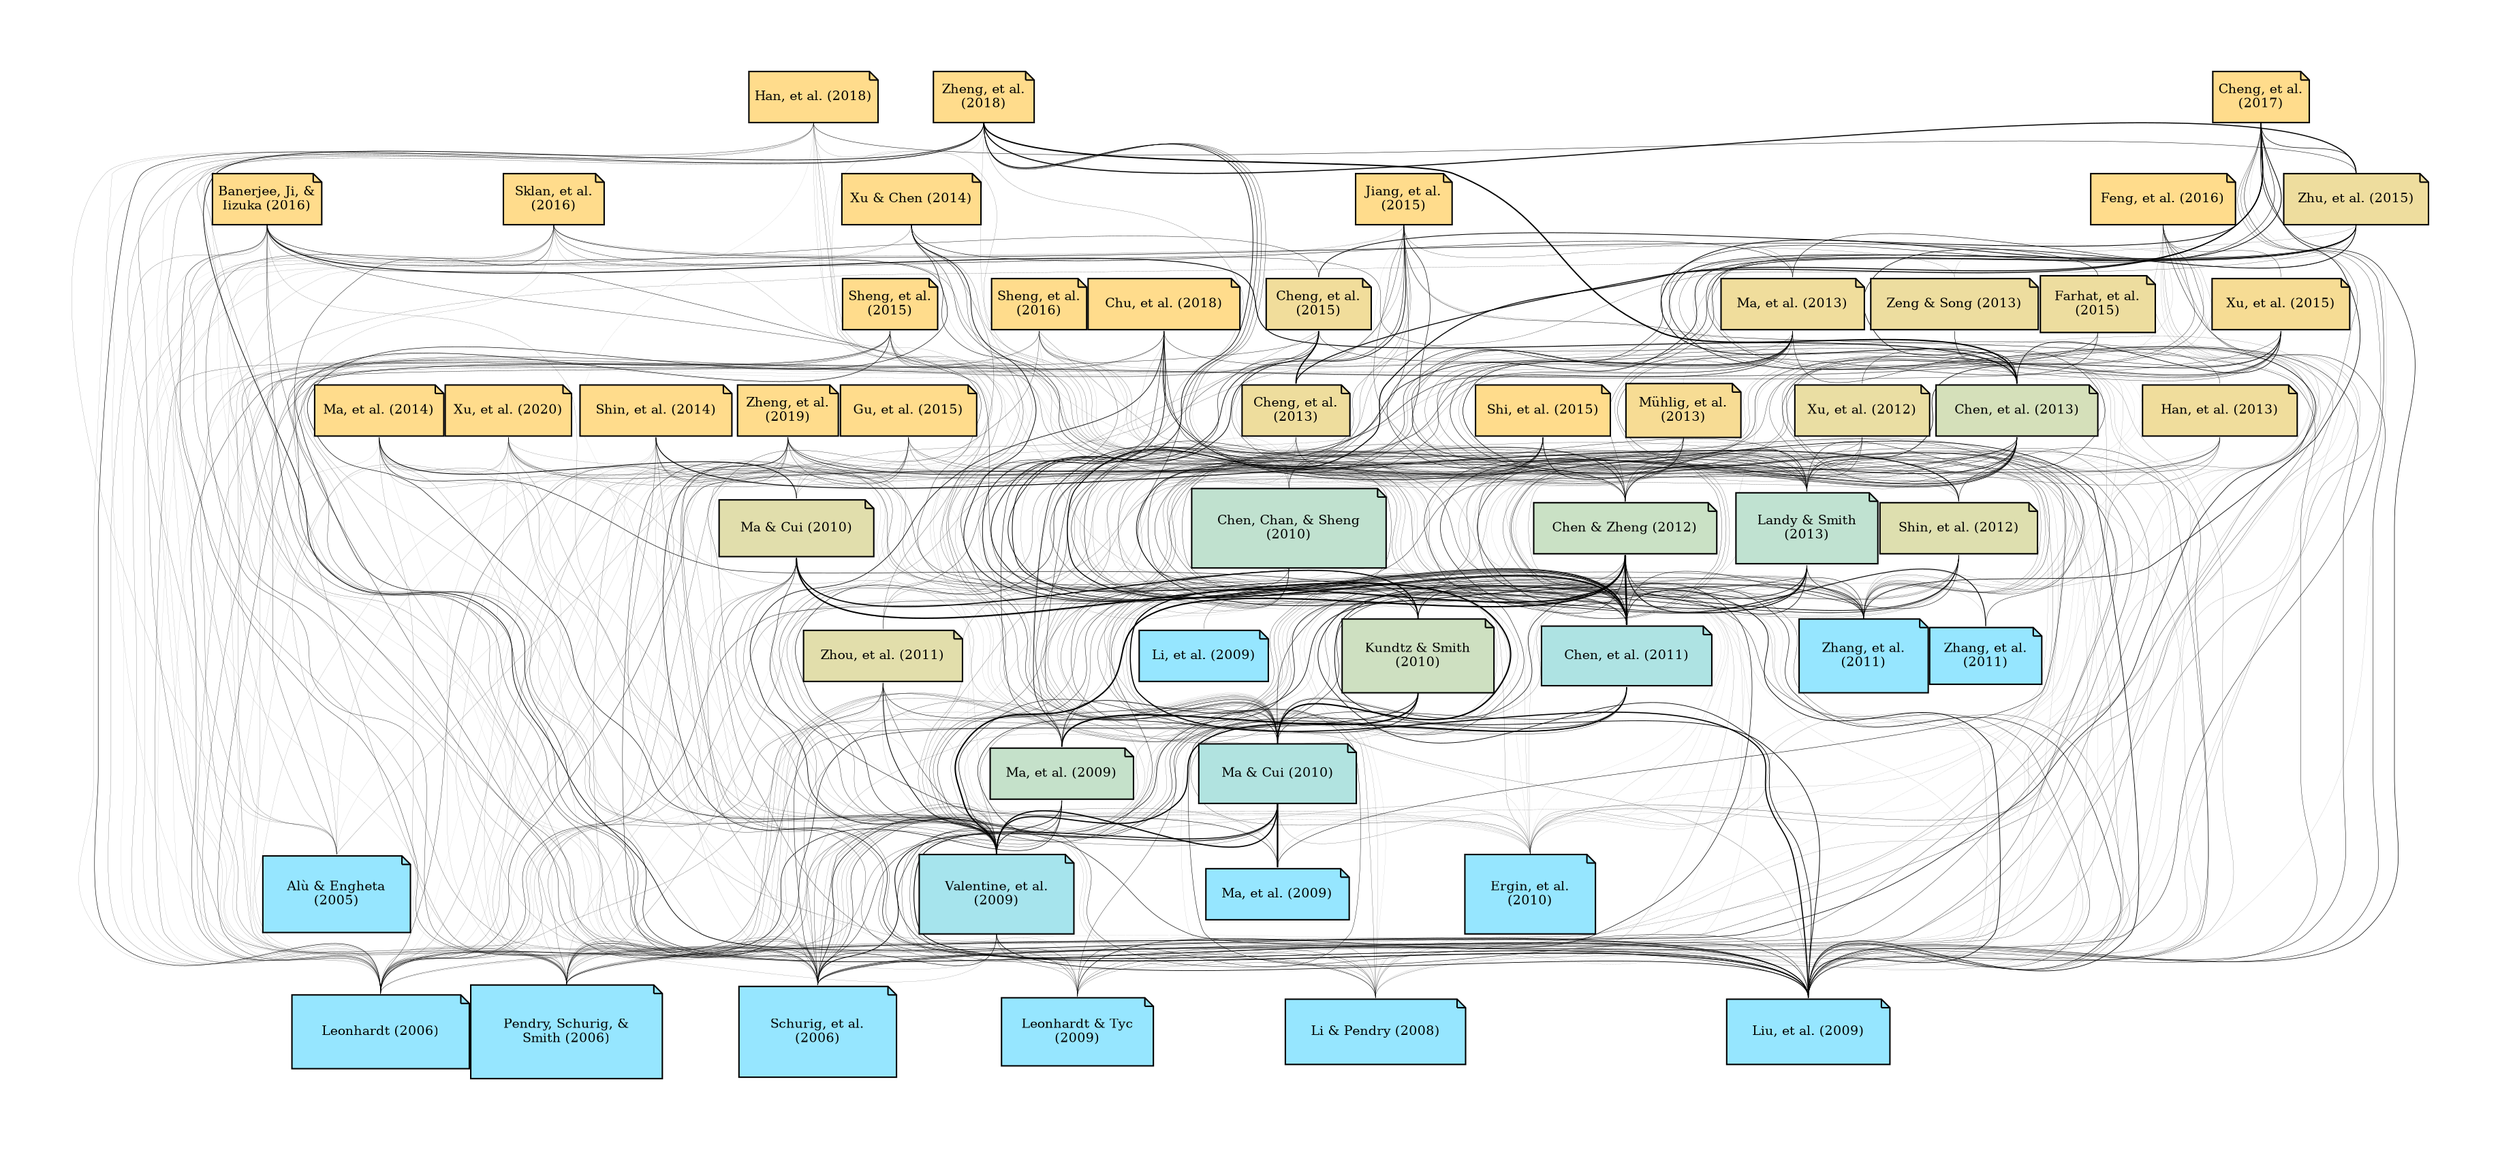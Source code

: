 digraph {

pad=0.7
layout=dot
rankdir=BT
ranksep=0.5
nodesep=0.0
splines=true
outputorder=edgesfirst

node [shape=note style=filled fontsize=9 fillcolor=none target="_blank" ordering="in"]
edge [arrowhead=none]

16090123 [label="Alù & Engheta
(2005)" href="https://pubmed.ncbi.nlm.nih.gov/16090123/" tooltip="Title: Achieving transparency with plasmonic and metamaterial coatings.
~
By: Alù, Engheta
Date: 2005 Jul
~
Abstract: The possibility of using plasmonic and metamaterial covers to drastically reduce the total scattering cross section of spherical and cylindrical objects is discussed. While it is intuitively expected that increasing the physical size of an object may lead to an increase in its overall scattering cross section, here we see how a proper design of these lossless metamaterial covers near their plasma resonance may induce a dramatic drop in the scattering cross section, making these objects nearly 'invisible' or 'transparent' to an outside observer--a phenomenon with obvious applications for low-observability and noninvasive probe design. Physical insights into this phenomenon and some numerical results are provided.
~
PMID: 16090123
Journal: Physical review. E, Statistical, nonlinear, and soft matter physics" fillcolor="#96E6FF" margin=0.23976270912904413]
    16728596 [label="Leonhardt (2006)" href="https://pubmed.ncbi.nlm.nih.gov/16728596/" tooltip="Title: Optical conformal mapping.
~
By: Leonhardt
Date: 2006 Jun 23
~
Abstract: An invisibility device should guide light around an object as if nothing were there, regardless of where the light comes from. Ideal invisibility devices are impossible, owing to the wave nature of light. This study develops a general recipe for the design of media that create perfect invisibility within the accuracy of geometrical optics. The imperfections of invisibility can be made arbitrarily small to hide objects that are much larger than the wavelength. With the use of modern metamaterials, practical demonstrations of such devices may be possible. The method developed here can also be applied to escape detection by other electromagnetic waves or sound.
~
PMID: 16728596
Journal: Science (New York, N.Y.)" fillcolor="#96E6FF" margin=0.2904833716619938]
    16728597 [label="Pendry, Schurig, &
Smith (2006)" href="https://pubmed.ncbi.nlm.nih.gov/16728597/" tooltip="Title: Controlling electromagnetic fields.
~
By: Pendry, Schurig, Smith
Date: 2006 Jun 23
~
Abstract: Using the freedom of design that metamaterials provide, we show how electromagnetic fields can be redirected at will and propose a design strategy. The conserved fields-electric displacement field D, magnetic induction field B, and Poynting vector B-are all displaced in a consistent manner. A simple illustration is given of the cloaking of a proscribed volume of space to exclude completely all electromagnetic fields. Our work has relevance to exotic lens design and to the cloaking of objects from electromagnetic fields.
~
PMID: 16728597
Journal: Science (New York, N.Y.)" fillcolor="#96E6FF" margin=0.31589648426644346]
    17053110 [label="Schurig, et al.
(2006)" href="https://pubmed.ncbi.nlm.nih.gov/17053110/" tooltip="Title: Metamaterial electromagnetic cloak at microwave frequencies.
~
By: Schurig, Mock, Justice, Cummer, Pendry, Starr, Smith
Date: 2006 Nov 10
~
Abstract: A recently published theory has suggested that a cloak of invisibility is in principle possible, at least over a narrow frequency band. We describe here the first practical realization of such a cloak; in our demonstration, a copper cylinder was 'hidden' inside a cloak constructed according to the previous theoretical prescription. The cloak was constructed with the use of artificially structured metamaterials, designed for operation over a band of microwave frequencies. The cloak decreased scattering from the hidden object while at the same time reducing its shadow, so that the cloak and object combined began to resemble empty space.
~
PMID: 17053110
Journal: Science (New York, N.Y.)" fillcolor="#96E6FF" margin=0.309659709562646]
    19023043 [label="Leonhardt & Tyc
(2009)" href="https://pubmed.ncbi.nlm.nih.gov/19023043/" tooltip="Title: Broadband invisibility by non-Euclidean cloaking.
~
By: Leonhardt, Tyc
Date: 2009 Jan 02
~
Abstract: Invisibility and negative refraction are both applications of transformation optics where the material of a device performs a coordinate transformation for electromagnetic fields. The device creates the illusion that light propagates through empty flat space, whereas in physical space, light is bent around a hidden interior or seems to run backward in space or time. All of the previous proposals for invisibility require materials with extreme properties. Here we show that transformation optics of a curved, non-Euclidean space (such as the surface of a virtual sphere) relax these requirements and can lead to invisibility in a broad band of the spectrum.
~
PMID: 19023043
Journal: Science (New York, N.Y.)" fillcolor="#96E6FF" margin=0.19623979978989559]
    19113341 [label="Li & Pendry (2008)" href="https://pubmed.ncbi.nlm.nih.gov/19113341/" tooltip="Title: Hiding under the carpet: a new strategy for cloaking.
~
By: Li, Pendry
Date: 2008 Nov 14
~
Abstract: A new type of cloak is discussed: one that gives all cloaked objects the appearance of a flat conducting sheet. It has the advantage that none of the parameters of the cloak is singular and can in fact be made isotropic. It makes broadband cloaking in the optical frequencies one step closer.
~
PMID: 19113341
Journal: Physical review letters" fillcolor="#96E6FF" margin=0.25644579892269187]
    19150842 [label="Liu, et al. (2009)" href="https://pubmed.ncbi.nlm.nih.gov/19150842/" tooltip="Title: Broadband ground-plane cloak.
~
By: Liu, Ji, Mock, Chin, Cui, Smith
Date: 2009 Jan 16
~
Abstract: The possibility of cloaking an object from detection by electromagnetic waves has recently become a topic of considerable interest. The design of a cloak uses transformation optics, in which a conformal coordinate transformation is applied to Maxwell's equations to obtain a spatially distributed set of constitutive parameters that define the cloak. Here, we present an experimental realization of a cloak design that conceals a perturbation on a flat conducting plane, under which an object can be hidden. To match the complex spatial distribution of the required constitutive parameters, we constructed a metamaterial consisting of thousands of elements, the geometry of each element determined by an automated design process. The ground-plane cloak can be realized with the use of nonresonant metamaterial elements, resulting in a structure having a broad operational bandwidth (covering the range of 13 to 16 gigahertz in our experiment) and exhibiting extremely low loss. Our experimental results indicate that this type of cloak should scale well toward optical wavelengths.
~
PMID: 19150842
Journal: Science (New York, N.Y.)" fillcolor="#96E6FF" margin=0.25644579892269187]
    19404237 [label="Valentine, et al.
(2009)" href="https://pubmed.ncbi.nlm.nih.gov/19404237/" tooltip="Title: An optical cloak made of dielectrics.
~
By: Valentine, Li, Zentgraf, Bartal, Zhang
Date: 2009 Jul
~
Abstract: Invisibility devices have captured the human imagination for many years. Recent theories have proposed schemes for cloaking devices using transformation optics and conformal mapping. Metamaterials, with spatially tailored properties, have provided the necessary medium by enabling precise control over the flow of electromagnetic waves. Using metamaterials, the first microwave cloaking has been achieved but the realization of cloaking at optical frequencies, a key step towards achieving actual invisibility, has remained elusive. Here, we report the first experimental demonstration of optical cloaking. The optical 'carpet' cloak is designed using quasi-conformal mapping to conceal an object that is placed under a curved reflecting surface by imitating the reflection of a flat surface. The cloak consists only of isotropic dielectric materials, which enables broadband and low-loss invisibility at a wavelength range of 1,400-1,800 nm.
~
PMID: 19404237
Journal: Nature materials" fillcolor="#A6E4ED" margin=0.2556904851336473]
    19561598 [label="Ma, et al. (2009)" href="https://pubmed.ncbi.nlm.nih.gov/19561598/" tooltip="Title: An omnidirectional retroreflector based on the transmutation of dielectric singularities.
~
By: Ma, Ong, Tyc, Leonhardt
Date: 2009 Aug
~
Abstract: Transformation optics is a concept used in some metamaterials to guide light on a predetermined path. In this approach, the materials implement coordinate transformations on electromagnetic waves to create the illusion that the waves are propagating through a virtual space. Transforming space by appropriately designed materials makes devices possible that have been deemed impossible. In particular, transformation optics has led to the demonstration of invisibility cloaking for microwaves, surface plasmons and infrared light. Here, on the basis of transformation optics, we implement a microwave device that would normally require a dielectric singularity, an infinity in the refractive index. To fabricate such a device, we transmute a dielectric singularity in virtual space into a mere topological defect in a real metamaterial. In particular, we demonstrate an omnidirectional retroreflector, a device for faithfully reflecting images and for creating high visibility from all directions. Our method is robust, potentially broadband and could also be applied to visible light using similar techniques.
~
PMID: 19561598
Journal: Nature materials" fillcolor="#C5E1CA" margin=0.1579181246047625]
    19997219 [label="Ma, et al. (2009)" href="https://pubmed.ncbi.nlm.nih.gov/19997219/" tooltip="Title: Compact-sized and broadband carpet cloak and free-space cloak.
~
By: Ma, Jiang, Yang, Zhou, Cui
Date: 2009 Oct 26
~
Abstract: Recently, invisible cloaks have attracted much attention due to their exciting property of invisibility, which are based on a solid theory of transformation optics and quasi-conformal mapping. Two kinds of cloaks have been proposed: free-space cloaks, which can render objects in free space invisible to incident radiation, and carpet cloaks (or ground-plane cloaks), which can hide objects under the conducting ground. The first free-space and carpet cloaks were realized in the microwave frequencies using metamaterials. The free-space cloak was composed of resonant metamaterials, and hence had restriction of narrow bandwidth and high loss; the carpet cloak was made of non-resonant metamaterials, which have broad bandwidth and low loss. However, the carpet cloak has a severe restriction of large size compared to the cloaked object. The above restrictions become the bottlenecks to the real applications of free-space and carpet cloaks. Here we report the first experimental demonstration of broadband and low-loss directive free-space cloak and compact-sized carpet cloak based on a recent theoretical study. Both cloaks are realized using non-resonant metamaterials in the microwave frequency, and good invisibility properties have been observed in experiments. This approach represents a major step towards the real applications of invisibility cloaks.
~
PMID: 19997219
Journal: Optics express" fillcolor="#96E6FF" margin=0.15000000000000002]
    20023631 [label="Kundtz & Smith
(2010)" href="https://pubmed.ncbi.nlm.nih.gov/20023631/" tooltip="Title: Extreme-angle broadband metamaterial lens.
~
By: Kundtz, Smith
Date: 2010 Feb
~
Abstract: For centuries, the conventional approach to lens design has been to grind the surfaces of a uniform material in such a manner as to sculpt the paths that rays of light follow as they transit through the interfaces. Refractive lenses formed by this procedure of bending the surfaces can be of extremely high quality, but are nevertheless limited by geometrical and wave aberrations that are inherent to the manner in which light refracts at the interface between two materials. Conceptually, a more natural--but usually less convenient--approach to lens design would be to vary the refractive index throughout an entire volume of space. In this manner, far greater control can be achieved over the ray trajectories. Here, we demonstrate how powerful emerging techniques in the field of transformation optics can be used to harness the flexibility of gradient index materials for imaging applications. In particular we design and experimentally demonstrate a lens that is broadband (more than a full decade bandwidth), has a field-of-view approaching 180 degrees and zero f-number. Measurements on a metamaterial implementation of the lens illustrate the practicality of transformation optics to achieve a new class of optical devices.
~
PMID: 20023631
Journal: Nature materials" fillcolor="#CEE0C1" margin=0.22160033436347992]
    20052048 [label="Li, et al. (2009)" href="https://pubmed.ncbi.nlm.nih.gov/20052048/" tooltip="Title: A near-perfect invisibility cloak constructed with homogeneous materials.
~
By: Li, Guan, Sun, Wang, Zhang
Date: 2009 Dec 21
~
Abstract: A near-perfect, non-singular cylindrical invisibility cloak with diamond cross section is achieved by a two-step coordinate transformation. A small line segment is stretched and then blown up into a diamond space, and finally the cloak consisting of four kinds and eight blocks of homogeneous transformation media is obtained. Numerical simulations confirm the well performance of the cloak. The operation bandwidth of the cloak is also investigated. Our scheme is promising to create a simple and well-performed cloak in practice.
~
PMID: 20052048
Journal: Optics express" fillcolor="#96E6FF" margin=0.12781512503836437]
    20299551 [label="Ergin, et al.
(2010)" href="https://pubmed.ncbi.nlm.nih.gov/20299551/" tooltip="Title: Three-dimensional invisibility cloak at optical wavelengths.
~
By: Ergin, Stenger, Brenner, Pendry, Wegener
Date: 2010 Apr 16
~
Abstract: We have designed and realized a three-dimensional invisibility-cloaking structure operating at optical wavelengths based on transformation optics. Our blueprint uses a woodpile photonic crystal with a tailored polymer filling fraction to hide a bump in a gold reflector. We fabricated structures and controls by direct laser writing and characterized them by simultaneous high-numerical-aperture, far-field optical microscopy and spectroscopy. A cloaking operation with a large bandwidth of unpolarized light from 1.4 to 2.7 micrometers in wavelength is demonstrated for viewing angles up to 60 degrees.
~
PMID: 20299551
Journal: Science (New York, N.Y.)" fillcolor="#96E6FF" margin=0.2560697840353612]
    20414221 [label="Chen, Chan, & Sheng
(2010)" href="https://pubmed.ncbi.nlm.nih.gov/20414221/" tooltip="Title: Transformation optics and metamaterials.
~
By: Chen, Chan, Sheng
Date: 2010 May
~
Abstract: Underpinned by the advent of metamaterials, transformation optics offers great versatility for controlling electromagnetic waves to create materials with specially designed properties. Here we review the potential of transformation optics to create functionalities in which the optical properties can be designed almost at will. This approach can be used to engineer various optical illusion effects, such as the invisibility cloak.
~
PMID: 20414221
Journal: Nature materials" fillcolor="#C0E1CF" margin=0.25043213737826425]
    20975696 [label="Ma & Cui (2010)" href="https://pubmed.ncbi.nlm.nih.gov/20975696/" tooltip="Title: Three-dimensional broadband ground-plane cloak made of metamaterials.
~
By: Ma, Cui
Date: 2010 Jun 01
~
Abstract: Since invisibility cloaks were first suggested by transformation optics theory, there has been much work on the theoretical analysis and design of various types and a few experimental verifications at microwave and optical frequencies within two-dimensional limits. Here, we realize the first practical implementation of a fully 3D broadband and low-loss ground-plane cloak at microwave frequencies. The cloak, realized by drilling inhomogeneous holes in multi-layered dielectric plates, can conceal a 3D object located under a curved conducting plane from all viewing angles by imitating the reflection of a flat conducting plane. We also designed and realized, using non-resonant metamaterials, a high-gain lens antenna that can produce narrow-beam plane waves in the near-field region in a broad frequency band. The antenna constitutes the transmitter of the measurement system and is essential for the measurement of cloaking behaviour.
~
PMID: 20975696
Journal: Nature communications" fillcolor="#B1E3E0" margin=0.22781512503836437]
    21119637 [label="Ma & Cui (2010)" href="https://pubmed.ncbi.nlm.nih.gov/21119637/" tooltip="Title: Three-dimensional broadband and broad-angle transformation-optics lens.
~
By: Ma, Cui
Date: 2010 Nov 23
~
Abstract: Luneburg lenses have superior performance compared with conventional lenses made of uniform materials with specially designed surfaces, but they are restricted by the difficulty of manufacturing the required gradient-index materials and their spherical focal surfaces. Recently, a new two-dimensional (2D) imaging lens was proposed and realized using transformation optics. Such a 2D lens overcomes the aberration problem, has a flattened focal surface and is valid for extremely large viewing angles. Here, we show the design, realization and measurement of a three-dimensional (3D) approximate transformation-optics lens in the microwave frequency band. The 3D lens is made of non-resonant metamaterials, which are fabricated with multilayered dielectric plates by drilling inhomogeneous holes. Simulation and experimental results demonstrate excellent performance of the 3D lens for different polarizations over a broad frequency band from 12.4 to 18 GHz. It can also be used as a high-gain antenna to radiate or receive narrow beams in large scanning angles.
~
PMID: 21119637
Journal: Nature communications" fillcolor="#E1DEAC" margin=0.20440680443502757]
    21285954 [label="Chen, et al. (2011)" href="https://pubmed.ncbi.nlm.nih.gov/21285954/" tooltip="Title: Macroscopic invisibility cloaking of visible light.
~
By: Chen, Luo, Zhang, Jiang, Pendry, Zhang
Date: 2011 Feb 01
~
Abstract: Invisibility cloaks, which used to be confined to the realm of fiction, have now been turned into a scientific reality thanks to the enabling theoretical tools of transformation optics and conformal mapping. Inspired by those theoretical works, the experimental realization of electromagnetic invisibility cloaks has been reported at various electromagnetic frequencies. All the invisibility cloaks demonstrated thus far, however, have relied on nano- or micro-fabricated artificial composite materials with spatially varying electromagnetic properties, which limit the size of the cloaked region to a few wavelengths. Here, we report the first realization of a macroscopic volumetric invisibility cloak constructed from natural birefringent crystals. The cloak operates at visible frequencies and is capable of hiding, for a specific light polarization, three-dimensional objects of the scale of centimetres and millimetres. Our work opens avenues for future applications with macroscopic cloaking devices.
~
PMID: 21285954
Journal: Nature communications" fillcolor="#AEE3E3" margin=0.2207570176097936]
    21405275 [label="Zhang, et al.
(2011)" href="https://pubmed.ncbi.nlm.nih.gov/21405275/" tooltip="Title: Macroscopic invisibility cloak for visible light.
~
By: Zhang, Luo, Liu, Barbastathis
Date: 2011 Jan 21
~
Abstract: Invisibility cloaks, a subject that usually occurs in science fiction and myths, have attracted wide interest recently because of their possible realization. The biggest challenge to true invisibility is known to be the cloaking of a macroscopic object in the broad range of wavelengths visible to the human eye. Here we experimentally solve this problem by incorporating the principle of transformation optics into a conventional optical lens fabrication with low-cost materials and simple manufacturing techniques. A transparent cloak made of two pieces of calcite is created. This cloak is able to conceal a macroscopic object with a maximum height of 2 mm, larger than 3500 free-space-wavelength, inside a transparent liquid environment. Its working bandwidth encompassing red, green, and blue light is also demonstrated.
~
PMID: 21405275
Journal: Physical review letters" fillcolor="#96E6FF" margin=0.21812412373755874]
    21643114 [label="Zhang, et al.
(2011)" href="https://pubmed.ncbi.nlm.nih.gov/21643114/" tooltip="Title: Homogeneous optical cloak constructed with uniform layered structures.
~
By: Zhang, Liu, Luo, Zhang, Mortensen
Date: 2011 Apr 25
~
Abstract: The prospect of rendering objects invisible has intrigued researchers for centuries. Transformation optics based invisibility cloak design is now bringing this goal from science fictions to reality and has already been demonstrated experimentally in microwave and optical frequencies. However, the majority of the invisibility cloaks reported so far have a spatially varying refractive index which requires complicated design processes. Besides, the size of the hidden object is usually small relative to that of the cloak device. Here we report the experimental realization of a homogenous invisibility cloak with a uniform silicon grating structure. The design strategy eliminates the need for spatial variation of the material index, and in terms of size it allows for a very large obstacle/cloak ratio. A broadband invisibility behavior has been verified at near-infrared frequencies, opening up new opportunities for using uniform layered medium to realize invisibility at any frequency ranges, where high-quality dielectrics are available.
~
PMID: 21643114
Journal: Optics express" fillcolor="#96E6FF" margin=0.1345098040014257]
    22355597 [label="Zhou, et al. (2011)" href="https://pubmed.ncbi.nlm.nih.gov/22355597/" tooltip="Title: Hiding a realistic object using a broadband terahertz invisibility cloak.
~
By: Zhou, Bao, Cao, Stuart, Gu, Zhang, Sun
Date: 2011
~
Abstract: The invisibility cloak has been a long-standing dream for many researchers over the decades. Using transformation optics, a three-dimensional (3D) object is perceived as having a reduced number of dimensions, making it 'undetectable' judging from the scattered field12345. Despite successful experimental demonstration at microwave and optical frequencies6789101112, the spectroscopically important Terahertz (THz) domain13141516 remains unexplored due to difficulties in fabricating cloaking devices that are optically large in all three dimensions. Here, we report the first experimental demonstration of a 3D THz cloaking device fabricated using a scalable Projection Microstereolithography process. The cloak operates at a broad frequency range between 0.3 and 0.6 THz, and is placed over an α-lactose monohydrate absorber with rectangular shape. Characterized using angular-resolved reflection THz time-domain spectroscopy (THz-TDS), the results indicate that the THz invisibility cloak has successfully concealed both the geometrical and spectroscopic signatures of the absorber, making it undetectable to the observer.
~
PMID: 22355597
Journal: Scientific reports" fillcolor="#E2DEAB" margin=0.16760912590556815]
    22355767 [label="Chen & Zheng (2012)" href="https://pubmed.ncbi.nlm.nih.gov/22355767/" tooltip="Title: Broadband polygonal invisibility cloak for visible light.
~
By: Chen, Zheng
Date: 2012
~
Abstract: Invisibility cloaks have recently become a topic of considerable interest thanks to the theoretical works of transformation optics and conformal mapping. The design of the cloak involves extreme values of material properties and spatially dependent parameter tensors, which are very difficult to implement. The realization of an isolated invisibility cloak in the visible light, which is an important step towards achieving a fully movable invisibility cloak, has remained elusive. Here, we report the design and experimental demonstration of an isolated polygonal cloak for visible light. The cloak is made of several elements, whose electromagnetic parameters are designed by a linear homogeneous transformation method. Theoretical analysis shows the proposed cloak can be rendered invisible to the rays incident from all the directions. Using natural anisotropic materials, a simplified hexagonal cloak which works for six incident directions is fabricated for experimental demonstration. The performance is validated in a broadband visible spectrum.
~
PMID: 22355767
Journal: Scientific reports" fillcolor="#CAE1C5" margin=0.18010299956639814]
    23136641 [label="Xu, et al. (2012)" href="https://pubmed.ncbi.nlm.nih.gov/23136641/" tooltip="Title: Radiation-suppressed plasmonic open resonators designed by nonmagnetic transformation optics.
~
By: Xu, Wang, Yu, Sun, Zhang
Date: 2012
~
Abstract: How to confine light energy associated with surface plasmon polaritons (SPPs) in a physical space with minimal radiation loss whereas creating maximum interacting section with surrounding environment is of particular interest in plasmonic optics. By virtue of transformation optics, we propose a design method of forming a polygonal surface-plasmonic resonator in fully open structures by applying the nonmagnetic affine transformation optics strategy. The radiation loss can be suppressed because SPPs that propagate in the designed open structures will be deceived as if they were propagating on a flat metal/dielectric interface without radiation. Because of the nonmagnetic nature of the transformation strategy, this design can be implemented with dielectric materials available in nature. An experimentally verifiable model is subsequently proposed for future experimental demonstration. Our design may find potential applications in omnidirectional sensing, light harvesting, energy storage and plasmonic lasing.
~
PMID: 23136641
Journal: Scientific reports" fillcolor="#EADEA3" margin=0.1198970004336019]
    23142840 [label="Landy & Smith
(2013)" href="https://pubmed.ncbi.nlm.nih.gov/23142840/" tooltip="Title: A full-parameter unidirectional metamaterial cloak for microwaves.
~
By: Landy, Smith
Date: 2013 Jan
~
Abstract: Invisibility is a notion that has long captivated the popular imagination. However, in 2006, invisibility became a practical matter for the scientific community as well, with the suggestion that artificially structured metamaterials could enable a new electromagnetic design paradigm, now termed transformation optics. Since the advent of transformation optics and subsequent initial demonstration of the microwave cloak, the field has grown rapidly. However, the complexity of the transformation optics material prescription has continually forced researchers to make simplifying approximations to achieve even a subset of the desired functionality. These approximations place profound limitations on the performance of transformation optics devices in general, and cloaks especially. Here, we design and experimentally characterize a two-dimensional, unidirectional cloak that makes no approximations to the underlying transformation optics formulation, yet is capable of reducing the scattering of an object ten wavelengths in size. We demonstrate that this approximation-free design regains the performance characteristics promised by transformation optics.
~
PMID: 23142840
Journal: Nature materials" fillcolor="#C0E2D1" margin=0.21334684555795863]
    23169054 [label="Shin, et al. (2012)" href="https://pubmed.ncbi.nlm.nih.gov/23169054/" tooltip="Title: Broadband electromagnetic cloaking with smart metamaterials.
~
By: Shin, Urzhumov, Jung, Kang, Baek, Choi, Park, Kim, Smith
Date: 2012
~
Abstract: The ability to render objects invisible with a cloak that fits all objects and sizes is a long-standing goal for optical devices. Invisibility devices demonstrated so far typically comprise a rigid structure wrapped around an object to which it is fitted. Here we demonstrate smart metamaterial cloaking, wherein the metamaterial device not only transforms electromagnetic fields to make an object invisible, but also acquires its properties automatically from its own elastic deformation. The demonstrated device is a ground-plane microwave cloak composed of an elastic metamaterial with a broad operational band (10-12 GHz) and nearly lossless electromagnetic properties. The metamaterial is uniform, or perfectly periodic, in its undeformed state and acquires the necessary gradient-index profile, mimicking a quasi-conformal transformation, naturally from a boundary load. This easy-to-fabricate hybrid elasto-electromagnetic metamaterial opens the door to implementations of a variety of transformation optics devices based on quasi-conformal maps.
~
PMID: 23169054
Journal: Nature communications" fillcolor="#DEDFAF" margin=0.17787536009528288]
    23549139 [label="Han, et al. (2013)" href="https://pubmed.ncbi.nlm.nih.gov/23549139/" tooltip="Title: Homogeneous thermal cloak with constant conductivity and tunable heat localization.
~
By: Han, Yuan, Li, Qiu
Date: 2013
~
Abstract: Invisible cloak has long captivated the popular conjecture and attracted intensive research in various communities of wave dynamics, e.g., optics, electromagnetics, acoustics, etc. However, their inhomogeneous and extreme parameters imposed by transformation-optic method will usually require challenging realization with metamaterials, resulting in narrow bandwidth, loss, polarization-dependence, etc. In this paper, we demonstrate that thermodynamic cloak can be achieved with homogeneous and finite conductivity only employing naturally available materials. It is demonstrated that the thermal localization inside the coating layer can be tuned and controlled robustly by anisotropy, which enables an incomplete cloak to function perfectly. Practical realization of such homogeneous thermal cloak has been suggested by using two naturally occurring conductive materials, which provides an unprecedentedly plausible way to flexibly realize thermal cloak and manipulate heat flow with phonons.
~
PMID: 23549139
Journal: Scientific reports" fillcolor="#F0DD9C" margin=0.1842422680822206]
    23756877 [label="Cheng, et al.
(2013)" href="https://pubmed.ncbi.nlm.nih.gov/23756877/" tooltip="Title: Directionally hiding objects and creating illusions at visible wavelengths by holography.
~
By: Cheng, Wu, Shi, Wang, Wang
Date: 2013
~
Abstract: Invisibility devices have attracted considerable attentions in the last decade. In addition to invisibility cloaks, unidirectional invisibility systems such as carpet-like cloaks and parity-time symmetric structures are also inspiring some specific researching interests due to their relatively simplifying design. However, unidirectional invisibility systems worked generally in just one certain illumination direction. Here, based on time-reversal principle, we present the design and fabrication of a kind of all-dielectric device that could directionally cancel objects and create illusions as the illuminating light was from different directions. Our devices were experimentally realized through holographic technology and could work for macroscopic objects with any reasonable size at visible wavelengths, and hence may take directional invisibility technology a big step towards interesting applications ranging from magic camouflaging, directional detection to super-resolution biomedical imaging.
~
PMID: 23756877
Journal: Scientific reports" fillcolor="#EEDD9D" margin=0.11020599913279625]
    23851589 [label="Ma, et al. (2013)" href="https://pubmed.ncbi.nlm.nih.gov/23851589/" tooltip="Title: First experimental demonstration of an isotropic electromagnetic cloak with strict conformal mapping.
~
By: Ma, Liu, Lan, Wu, Jiang, Ong, He
Date: 2013
~
Abstract: In the past years quasi-conformal mapping has been generally used to design broadband electromagnetic cloaks. However, this technique has some inherit practical limitations such as the lateral beam shift, rendering the device visible or difficult to hide a large object. In this work we circumvent these issues by using strict conformal mapping to build the first isotropic cloak. Microwave near-field measurement shows that our device (with dielectric constant larger than unity everywhere) has a very good cloaking performance and a broad frequency response. The present dielectric approach could be technically extended to the fabrication of other conformal devices at higher frequencies.
~
PMID: 23851589
Journal: Scientific reports" fillcolor="#F0DD9C" margin=0.15000000000000002]
    23921452 [label="Mühlig, et al.
(2013)" href="https://pubmed.ncbi.nlm.nih.gov/23921452/" tooltip="Title: A self-assembled three-dimensional cloak in the visible.
~
By: Mühlig, Cunningham, Dintinger, Farhat, Hasan, Scharf, Bürgi, Lederer, Rockstuhl
Date: 2013
~
Abstract: An invisibility cloak has been designed, realized and characterized. The cloak hides free-standing sub-wavelength three-dimensional objects at the short wavelength edge of the visible spectrum. By a bottom-up approach the cloak was self-assembled around the object. Such fabrication approach constitutes a further important step towards real world applications of cloaking; leaving the realm of curiosity. The cloak and the way it was fabricated opens an avenue for many spectacular nanooptical applications such as non-disturbing sensors and photo-detectors, highly efficient solar cells, or optical nanoantenna arrays with strongly suppressed cross-talk to mention only a few. Our results rely on the successful combination of concepts from various disciplines, i.e. chemistry, material science, and plasmonics. Consequently, this work will stimulate these fields by unraveling new paths for future research.
~
PMID: 23921452
Journal: Scientific reports" fillcolor="#F7DC94" margin=0.12781512503836437]
    24153410 [label="Chen, et al. (2013)" href="https://pubmed.ncbi.nlm.nih.gov/24153410/" tooltip="Title: Ray-optics cloaking devices for large objects in incoherent natural light.
~
By: Chen, Zheng, Shen, Wang, Zhang, Zheludev, Zhang
Date: 2013
~
Abstract: A cloak that can hide living creatures from sight is a common feature of mythology but still remains unrealized as a practical device. To preserve the wave phase, the previous cloaking solution proposed by Pendry and colleagues required transformation of the electromagnetic space around the hidden object in such a way that the rays bending around the object inside the cloak region have to travel faster than those passing it by. This difficult phase preservation requirement is the main obstacle for building a broadband polarization-insensitive cloak for large objects. Here we propose a simplified version of Pendry's cloak by abolishing the requirement for phase preservation, as it is irrelevant for observation using incoherent natural light with human eyes, which are phase and polarization insensitive. This allows for a cloak design on large scales using commonly available materials. We successfully demonstrate the cloaking of living creatures, a cat and a fish, from the eye.
~
PMID: 24153410
Journal: Nature communications" fillcolor="#D5E0BA" margin=0.18617278360175926]
    24285220 [label="Zeng & Song (2013)" href="https://pubmed.ncbi.nlm.nih.gov/24285220/" tooltip="Title: Controlling chloride ions diffusion in concrete.
~
By: Zeng, Song
Date: 2013 Nov 28
~
Abstract: The corrosion of steel in concrete is mainly due to the chemical reaction between the chloride ions and iron ions. Indeed, this is a serious threaten for reinforced concrete structure, especially for the reinforced concrete structure in the sea. So it is urgent and important to protect concrete against chloride ions corrosion. In this work, we report multilayer concrete can cloak chloride ions. We formulated five kinds of concrete A, B, C, D and E, which are made of different proportion of cement, sand and glue, and fabricated six-layer (ABACAD) cylinder diffusion cloak and background media E. The simulation results show that the six-layer mass diffusion cloak can protect concrete against chloride ions penetration, while the experiment results show that the concentration gradients are parallel and equal outside the outer circle in the diffusion flux lines, the iso-concentration lines are parallel outside the outer circle, and the concentration gradients in the inner circle are smaller than those outside the outer circle.
~
PMID: 24285220
Journal: Scientific reports" fillcolor="#EDDD9F" margin=0.15413926851582252]
    24522287 [label="Shin, et al. (2014)" href="https://pubmed.ncbi.nlm.nih.gov/24522287/" tooltip="Title: A versatile smart transformation optics device with auxetic elasto-electromagnetic metamaterials.
~
By: Shin, Urzhumov, Lim, Kim, Smith
Date: 2014 Feb 13
~
Abstract: Synergistic integration of electromagnetic (EM) and mechanical properties of metamaterials, a concept known as smart metamaterials, promises new applications across the spectrum, from flexible waveguides to shape-conforming cloaks. These applications became possible thanks to smart transformation optics (STO), a design methodology that utilizes coordinate transformations to control both EM wave propagation and mechanical deformation of the device. Here, we demonstrate several STO devices based on extremely auxetic (Poisson ratio -1) elasto-electromagnetic metamaterials, both of which exhibit enormous flexibility and sustain efficient operation upon a wide range of deformations. Spatial maps of microwave electric fields across these devices confirm our ability to deform carpet cloaks, bent waveguides, and potentially other quasi-conformal TO-based devices operating at 7 ~ 8 GHz. These devices are each fabricated from a single sheet of initially uniform (double-periodic) square-lattice metamaterial, which acquires the necessary distribution of effective permittivity entirely from the mechanical deformation of its boundary. By integrating transformation optics and continuum mechanics theory, we provide analytical derivations for the design of STO devices. Additionally, we clarify an important point relating to two-dimensional STO devices: the difference between plane stress and plane strain assumptions, which lead to elastic metamaterials with Poisson ratio -1 and -∞, respectively.
~
PMID: 24522287
Journal: Scientific reports" fillcolor="#FFDC8C" margin=0.15000000000000002]
    25231412 [label="Ma, et al. (2014)" href="https://pubmed.ncbi.nlm.nih.gov/25231412/" tooltip="Title: Independent control of differently-polarized waves using anisotropic gradient-index metamaterials.
~
By: Ma, Wang, Jiang, Cui
Date: 2014 Sep 18
~
Abstract: We propose a kind of anisotropic gradient-index (GRIN) metamaterials, which can be used to control differently-polarized waves independently. We show that two three- dimensional (3D) planar lenses made of such anisotropic GRIN metamaterials are able to make arbitrary beam deflections for the vertical (or horizontal) polarization but have no response to the horizontal (or vertical) polarization. Then the vertically- and horizontally-polarized waves are separated and controlled independently to deflect to arbitrarily different directions by designing the anisotropic GRIN planar lenses. We make experimental verifications of the lenses using such a special metamaterial, which has both electric and magnetic responses simultaneously to reach approximately equal permittivity and permeability. Hence excellent impedance matching is obtained between the GRIN planar lenses and the air. The measurement results demonstrate good performance on the independent controls of differently-polarized waves, as observed in the numerical simulations.
~
PMID: 25231412
Journal: Scientific reports" fillcolor="#FFDC8C" margin=0.08010299956639813]
    25359138 [label="Xu & Chen (2014)" href="https://pubmed.ncbi.nlm.nih.gov/25359138/" tooltip="Title: Logarithm conformal mapping brings the cloaking effect.
~
By: Xu, Chen
Date: 2014 Oct 31
~
Abstract: Over the past years, invisibility cloaks have been extensively discussed since transformation optics emerges. Generally, the electromagnetic parameters of invisibility cloaks are complicated tensors, yet difficult to realize. As a special method of transformation optics, conformal mapping helps us design invisibility cloak with isotropic materials of a refractive index distribution. However, for all proposed isotropic cloaks, the refractive index range is at such a breadth that challenges current experimental fabrication. In this work, we propose two new kinds of logarithm conformal mappings for invisible device designs. For one of the mappings, the refractive index distribution of conformal cloak varies from 0 to 9.839, which is more feasible for future implementation. Numerical simulations by using finite element method are performed to confirm the theoretical analysis.
~
PMID: 25359138
Journal: Scientific reports" fillcolor="#FFDC8C" margin=0.08010299956639813]
    25716451 [label="Cheng, et al.
(2015)" href="https://pubmed.ncbi.nlm.nih.gov/25716451/" tooltip="Title: Directionally hiding objects and creating illusions above a carpet-like device by reflection holography.
~
By: Cheng, Wu, Shi, Wang, Wang
Date: 2015 Feb 26
~
Abstract: Realization of a perfect invisibility cloak still challenges the current fabricating technologies. Most experiments, if not all, are hence focused on carpet cloaks because of their relatively low requirements to material properties. Nevertheless, present invisibility carpets are used to hide beneath objects. Here, we report a carpet-like device to directionally conceal objects and further to create illusions above it. The device is fabricated through recording a reflection hologram of objects and is used to produce a time-reversed signal to compensate for the information of the objects and further to create light field of another object so as to realize both functions of hiding the objects and creating illusions, respectively. The carpet-like device can work for macroscopic objects at visible wavelength as the distance between objects and device is at decimeter scale. Our carpet-like device to realizing invisibility and creating illusions may provide a robust way for crucial applications of magic camouflaging and anti-detection etc.
~
PMID: 25716451
Journal: Scientific reports" fillcolor="#F1DD9B" margin=0.09771212547196625]
    25746689 [label="Sheng, et al.
(2015)" href="https://pubmed.ncbi.nlm.nih.gov/25746689/" tooltip="Title: Active control of electromagnetic radiation through an enhanced thermo-optic effect.
~
By: Sheng, Liu, Zhu, Genov
Date: 2015 Mar 09
~
Abstract: The control of electromagnetic radiation in transformation optical metamaterials brings the development of vast variety of optical devices. Of a particular importance is the possibility to control the propagation of light with light. In this work, we use a structured planar cavity to enhance the thermo-optic effect in a transformation optical waveguide. In the process, a control laser produces apparent inhomogeneous refractive index change inside the waveguides. The trajectory of a second probe laser beam is then continuously tuned in the experiment. The experimental results agree well with the developed theory. The reported method can provide a new approach toward development of transformation optical devices where active all-optical control of the impinging light can be achieved.
~
PMID: 25746689
Journal: Scientific reports" fillcolor="#FFDC8C" margin=0.05]
    25928664 [label="Farhat, et al.
(2015)" href="https://pubmed.ncbi.nlm.nih.gov/25928664/" tooltip="Title: Thermal invisibility based on scattering cancellation and mantle cloaking.
~
By: Farhat, Chen, Bagci, Amra, Guenneau, Alù
Date: 2015 Apr 30
~
Abstract: We theoretically and numerically analyze thermal invisibility based on the concept of scattering cancellation and mantle cloaking. We show that a small object can be made completely invisible to heat diffusion waves, by tailoring the heat conductivity of the spherical shell enclosing the object. This means that the thermal scattering from the object is suppressed, and the heat flow outside the object and the cloak made of these spherical shells behaves as if the object is not present. Thermal invisibility may open new vistas in hiding hot spots in infrared thermography, military furtivity, and electronics heating reduction.
~
PMID: 25928664
Journal: Scientific reports" fillcolor="#EDDD9F" margin=0.14030899869919436]
    25997798 [label="Shi, et al. (2015)" href="https://pubmed.ncbi.nlm.nih.gov/25997798/" tooltip="Title: Electromagnetic detection of a perfect carpet cloak.
~
By: Shi, Gao, Lin, Zhang
Date: 2015 May 22
~
Abstract: It has been shown that a spherical invisibility cloak originally proposed by Pendry et al. can be electromagnetically detected by shooting a charged particle through it, whose underlying mechanism stems from the asymmetry of transformation optics applied to motions of photons and charges [PRL 103, 243901 (2009)]. However, the conceptual three-dimensional invisibility cloak that exactly follows specifications of transformation optics is formidably difficult to implement, while the simplified cylindrical cloak that has been experimentally realized is inherently visible. On the other hand, the recent carpet cloak model has acquired remarkable experimental development, including a recently demonstrated full-parameter carpet cloak without any approximation in the required constitutive parameters. In this paper, we numerically investigate the electromagnetic radiation from a charged particle passing through a perfect carpet cloak and propose an experimentally verifiable model to demonstrate symmetry breaking of transformation optics.
~
PMID: 25997798
Journal: Scientific reports" fillcolor="#FFDC8C" margin=0.11020599913279625]
    26056299 [label="Xu, et al. (2015)" href="https://pubmed.ncbi.nlm.nih.gov/26056299/" tooltip="Title: Broadband surface-wave transformation cloak.
~
By: Xu, Xu, Gao, Jiang, Yu, Joannopoulos, Soljačić, Chen, Sun, Zhang
Date: 2015 Jun 23
~
Abstract: Guiding surface electromagnetic waves around disorder without disturbing the wave amplitude or phase is in great demand for modern photonic and plasmonic devices, but is fundamentally difficult to realize because light momentum must be conserved in a scattering event. A partial realization has been achieved by exploiting topological electromagnetic surface states, but this approach is limited to narrow-band light transmission and subject to phase disturbances in the presence of disorder. Recent advances in transformation optics apply principles of general relativity to curve the space for light, allowing one to match the momentum and phase of light around any disorder as if that disorder were not there. This feature has been exploited in the development of invisibility cloaks. An ideal invisibility cloak, however, would require the phase velocity of light being guided around the cloaked object to exceed the vacuum speed of light--a feat potentially achievable only over an extremely narrow band. In this work, we theoretically and experimentally show that the bottlenecks encountered in previous studies can be overcome. We introduce a class of cloaks capable of remarkable broadband surface electromagnetic waves guidance around ultrasharp corners and bumps with no perceptible changes in amplitude and phase. These cloaks consist of specifically designed nonmagnetic metamaterials and achieve nearly ideal transmission efficiency over a broadband frequency range from 0(+) to 6 GHz. This work provides strong support for the application of transformation optics to plasmonic circuits and could pave the way toward high-performance, large-scale integrated photonic circuits.
~
PMID: 26056299
Journal: Proceedings of the National Academy of Sciences of the United States of America" fillcolor="#F6DC94" margin=0.1454242509439325]
    26175114 [label="Gu, et al. (2015)" href="https://pubmed.ncbi.nlm.nih.gov/26175114/" tooltip="Title: A broadband polarization-insensitive cloak based on mode conversion.
~
By: Gu, Xu, Li, Lu, Li, Chen, Hou
Date: 2015 Jul 15
~
Abstract: In this work, we demonstrate an one-dimensional cloak consisting of parallel-plated waveguide with two slabs of gradient index metamaterials attached to its metallic walls. In it objects are hidden without limitation of polarizations, and good performance is observed for a broadband of frequencies. The experiments at microwave frequencies are carried out, supporting the theoretical results very well. The essential principle behind the proposed cloaking device is based on mode conversion, which provides a new strategy to manipulate wave propagation.
~
PMID: 26175114
Journal: Scientific reports" fillcolor="#FFDC8C" margin=0.1198970004336019]
    26217054 [label="Jiang, et al.
(2015)" href="https://pubmed.ncbi.nlm.nih.gov/26217054/" tooltip="Title: Spatial transformation-enabled electromagnetic devices: from radio frequencies to optical wavelengths.
~
By: Jiang, Turpin, Morgan, Lu, Werner
Date: 2015 Aug 28
~
Abstract: Transformation optics provides scientists and engineers with a new powerful design paradigm to manipulate the flow of electromagnetic waves in a user-defined manner and with unprecedented flexibility, by controlling the spatial distribution of the electromagnetic properties of a medium. Using this approach, over the past decade, various previously undiscovered physical wave phenomena have been revealed and novel electromagnetic devices have been demonstrated throughout the electromagnetic spectrum. In this paper, we present versatile theoretical and experimental investigations on designing transformation optics-enabled devices for shaping electromagnetic wave radiation and guidance, at both radio frequencies and optical wavelengths. Different from conventional coordinate transformations, more advanced and versatile coordinate transformations are exploited here to benefit diverse applications, thereby providing expanded design flexibility, enhanced device performance, as well as reduced implementation complexity. These design examples demonstrate the comprehensive capability of transformation optics in controlling electromagnetic waves, while the associated novel devices will open up new paths towards future integrated electromagnetic component synthesis and design, from microwave to optical spectral regimes.
~
PMID: 26217054
Journal: Philosophical transactions. Series A, Mathematical, physical, and engineering sciences" fillcolor="#FFDC8C" margin=0.09771212547196625]
    26596641 [label="Zhu, et al. (2015)" href="https://pubmed.ncbi.nlm.nih.gov/26596641/" tooltip="Title: Three-dimensional magnetic cloak working from d.c. to 250 kHz.
~
By: Zhu, Jiang, Liu, Yin, Yuan, He, Ma
Date: 2015 Nov 24
~
Abstract: Invisible cloaking is one of the major outcomes of the metamaterial research, but the practical potential, in particular for high frequencies (for example, microwave to visible light), is fatally challenged by the complex material properties they usually demand. On the other hand, it will be advantageous and also technologically instrumental to design cloaking devices for applications at low frequencies where electromagnetic components are favourably uncoupled. In this work, we vastly develop the bilayer approach to create a three-dimensional magnetic cloak able to work in both static and dynamic fields. Under the quasi-static approximation, we demonstrate a perfect magnetic cloaking device with a large frequency band from 0 to 250 kHz. The practical potential of our device is experimentally verified by using a commercial metal detector, which may lead us to having a real cloaking application where the dynamic magnetic field can be manipulated in desired ways.
~
PMID: 26596641
Journal: Nature communications" fillcolor="#EEDD9E" margin=0.14030899869919436]
    27001451 [label="Sheng, et al.
(2016)" href="https://pubmed.ncbi.nlm.nih.gov/27001451/" tooltip="Title: Omnidirectional optical attractor in structured gap-surface plasmon waveguide.
~
By: Sheng, Liu, Zhu, Genov
Date: 2016 Mar 22
~
Abstract: An optical attractor based on a simple and easy to fabricate structured metal-dielectric-metal (SMDM) waveguide is proposed. The structured waveguide has a variable thickness in the vicinity of an embedded microsphere and allow for adiabatic nano-focusing of gap-surface plasmon polaritons (GSPPs). We show that the proposed system acts as an omnidirectional absorber across a broad spectral range. The geometrical optics approximation is used to provide a description of the ray trajectories in the system and identify the singularity of the deflection angle at the photon sphere. The analytical theory is validated by full-wave numerical simulations demonstrating adiabatic, deep sub-wavelength focusing of GSPPs and high local field enhancement. The proposed structured waveguide is an ideal candidate for the demonstration of reflection free omnidirectional absorption of GSPP in the optical and infrared frequency ranges.
~
PMID: 27001451
Journal: Scientific reports" fillcolor="#FFDC8C" margin=0.05]
    27329510 [label="Feng, et al. (2016)" href="https://pubmed.ncbi.nlm.nih.gov/27329510/" tooltip="Title: Invisibility Cloak Printed on a Photonic Chip.
~
By: Feng, Wu, Zhao, Gao, Qiao, Yang, Lin, Jin
Date: 2016 06 22
~
Abstract: Invisibility cloak capable of hiding an object can be achieved by properly manipulating electromagnetic field. Such a remarkable ability has been shown in transformation and ray optics. Alternatively, it may be realistic to create a spatial cloak by means of confining electromagnetic field in three-dimensional arrayed waveguides and introducing appropriate collective curvature surrounding an object. We realize the artificial structure in borosilicate by femtosecond laser direct writing, where we prototype up to 5,000 waveguides to conceal millimeter-scale volume. We characterize the performance of the cloak by normalized cross correlation, tomography analysis and continuous three-dimensional viewing angle scan. Our results show invisibility cloak can be achieved in waveguide optics. Furthermore, directly printed invisibility cloak on a photonic chip may enable controllable study and novel applications in classical and quantum integrated photonics, such as invisualising a coupling or swapping operation with on-chip circuits of their own.
~
PMID: 27329510
Journal: Scientific reports" fillcolor="#FFDC8C" margin=0.09771212547196625]
    27605153 [label="Sklan, et al.
(2016)" href="https://pubmed.ncbi.nlm.nih.gov/27605153/" tooltip="Title: Detecting Thermal Cloaks via Transient Effects.
~
By: Sklan, Bai, Li, Zhang
Date: 2016 09 08
~
Abstract: Recent research on the development of a thermal cloak has concentrated on engineering an inhomogeneous thermal conductivity and an approximate, homogeneous volumetric heat capacity. While the perfect cloak of inhomogeneous κ and inhomogeneous ρcp is known to be exact (no signals scattering and only mean values penetrating to the cloak's interior), the sensitivity of diffusive cloaks to defects and approximations has not been analyzed. We analytically demonstrate that these approximate cloaks are detectable. Although they work as perfect cloaks in the steady-state, their transient (time-dependent) response is imperfect and a small amount of heat is scattered. This is sufficient to determine the presence of a cloak and any heat source it contains, but the material composition hidden within the cloak is not detectable in practice. To demonstrate the feasibility of this technique, we constructed a cloak with similar approximation and directly detected its presence using these transient temperature deviations outside the cloak. Due to limitations in the range of experimentally accessible volumetric specific heats, our detection scheme should allow us to find any realizable cloak, assuming a sufficiently large temperature difference.
~
PMID: 27605153
Journal: Scientific reports" fillcolor="#FFDC8C" margin=0.11020599913279625]
    27958334 [label="Banerjee, Ji, &
Iizuka (2016)" href="https://pubmed.ncbi.nlm.nih.gov/27958334/" tooltip="Title: Invisibility cloak with image projection capability.
~
By: Banerjee, Ji, Iizuka
Date: 2016 12 13
~
Abstract: Investigations of invisibility cloaks have been led by rigorous theories and such cloak structures, in general, require extreme material parameters. Consequently, it is challenging to realize them, particularly in the full visible region. Due to the insensitivity of human eyes to the polarization and phase of light, cloaking a large object in the full visible region has been recently realized by a simplified theory. Here, we experimentally demonstrate a device concept where a large object can be concealed in a cloak structure and at the same time any images can be projected through it by utilizing a distinctively different approach; the cloaking via one polarization and the image projection via the other orthogonal polarization. Our device structure consists of commercially available optical components such as polarizers and mirrors, and therefore, provides a significant further step towards practical application scenarios such as transparent devices and see-through displays.
~
PMID: 27958334
Journal: Scientific reports" fillcolor="#FFDC8C" margin=0.05]
    28860649 [label="Cheng, et al.
(2017)" href="https://pubmed.ncbi.nlm.nih.gov/28860649/" tooltip="Title: Long distance invisibility system to hide dynamic objects with high selectivity.
~
By: Cheng, Tan, Wang, Wang
Date: 2017 08 31
~
Abstract: With the development of invisibility technology, invisibility devices have now become more practical, with properties such as working at visible wavelengths, using natural materials, and hiding macroscopic objects. Recently, the cloaking of dynamic objects was experimentally realized using ray-optics. Here, based on a phase retrieval algorithm and phase conjugation technology, we design and fabricate a system to hide dynamic objects that changes at speeds faster than 8 seconds per frame. Different from shell cloaks and carpet-like cloaks, which conceal the entire region covered by the cloak, our system works when the object is at a distance and hides only the selected part of an object when the entire object is within the working area of the system. We experimentally demonstrate the concealment of a millimeter-scale object at different wavelengths. We believe that our work may provide a new approach to hiding objects in real life and may also be applicable in biological imaging and atmospheric imaging.
~
PMID: 28860649
Journal: Scientific reports" fillcolor="#FFDC8C" margin=0.05]
    29938186 [label="Zheng, et al.
(2018)" href="https://pubmed.ncbi.nlm.nih.gov/29938186/" tooltip="Title: 3D Visible-Light Invisibility Cloak.
~
By: Zheng, Zhu, Jing, Yang, Shen, Wang, Wang, Zhang, Liu, Li, Chen
Date: 2018 Jun
~
Abstract: The concept of an invisibility cloak is a fixture of science fiction, fantasy, and the collective imagination. However, a real device that can hide an object from sight in visible light from absolutely any viewpoint would be extremely challenging to build. The main obstacle to creating such a cloak is the coupling of the electromagnetic components of light, which would necessitate the use of complex materials with specific permittivity and permeability tensors. Previous cloaking solutions have involved circumventing this obstacle by functioning either in static (or quasistatic) fields where these electromagnetic components are uncoupled or in diffusive light scattering media where complex materials are not required. In this paper, concealing a large-scale spherical object from human sight from three orthogonal directions is reported. This result is achieved by developing a 3D homogeneous polyhedral transformation and a spatially invariant refractive index discretization that considerably reduce the coupling of the electromagnetic components of visible light. This approach allows for a major simplification in the design of 3D invisibility cloaks, which can now be created at a large scale using homogeneous and isotropic materials.
~
PMID: 29938186
Journal: Advanced science (Weinheim, Baden-Wurttemberg, Germany)" fillcolor="#FFDC8C" margin=0.08010299956639813]
    30111878 [label="Han, et al. (2018)" href="https://pubmed.ncbi.nlm.nih.gov/30111878/" tooltip="Title: Light-programmable manipulation of DC field in Laplacian Meta-devices.
~
By: Han, Liu, Liu, Qin, Li, Bao, Ni, Qiu
Date: 2018 Aug 15
~
Abstract: Impressive progresses have been achieved in the field of metamaterial to mimic the illusion or camouflage effects in nature. These include invisible cloaks and many other cloak-based illusion meta-devices. However, to date many experiments only present single, static or discretized functionalities. The dynamical control of multiple kinds of illusion signals can only be achieved by embedding complex active sources directly connected to external stimuli, leading to limited on/off switching effect in a contact fashion. Here, we experimentally demonstrate a distinct scheme to incorporate multi-functions into one passive Laplacian DC meta-device, assisted by light illumination. It is shown that light-programmable cloaking, full illusion, and partial illusion can be achieved on the same device without physical contact of the heating pads or electric bias, at the cost of only four kinds of natural bulk materials with homogeneous parameters throughout. A DC network is fabricated to demonstrate the proof of concept, with measurement results in good agreement with the numerical simulations. The proposed scheme may open a new avenue to the non-contact multiphysical control of multi-illusion functions for Laplacian fields.
~
PMID: 30111878
Journal: Scientific reports" fillcolor="#FFDC8C" margin=0.05]
    30839599 [label="Chu, et al. (2018)" href="https://pubmed.ncbi.nlm.nih.gov/30839599/" tooltip="Title: A hybrid invisibility cloak based on integration of transparent metasurfaces and zero-index materials.
~
By: Chu, Li, Liu, Luo, Sun, Hang, Zhou, Lai
Date: 2018
~
Abstract: The invisibility cloak, a long-standing fantastic dream for humans, has become more tangible with the development of metamaterials. Recently, metasurface-based invisibility cloaks have been proposed and realized with significantly reduced thickness and complexity of the cloaking shell. However, the previous scheme is based on reflection-type metasurfaces and is thus limited to reflection geometry. In this work, by integrating the wavefront tailoring functionality of transparent metasurfaces and the wave tunneling functionality of zero-index materials, we have realized a unique type of hybrid invisibility cloak that functions in transmission geometry. The principle is general and applicable to arbitrary shapes. For experimental demonstration, we constructed a rhombic double-layer cloaking shell composed of a highly transparent metasurface and a double-zero medium consisting of dielectric photonic crystals with Dirac cone dispersions. The cloaking effect is verified by both full-wave simulations and microwave experimental results. The principle also reveals exciting possibilities for realizing skin-thick ultrathin cloaking shells in transmission geometry, which can eliminate the need for spatially varying extreme parameters. Our work paves a path for novel optical and electromagnetic devices based on the integration of metasurfaces and metamaterials.
~
PMID: 30839599
Journal: Light, science & applications" fillcolor="#FFDC8C" margin=0.1613943352306837]
    31549087 [label="Zheng, et al.
(2019)" href="https://pubmed.ncbi.nlm.nih.gov/31549087/" tooltip="Title: Experimental Realization of an Extreme-Parameter Omnidirectional Cloak.
~
By: Zheng, Yang, Shao, Yan, Shen, Shen, Wang, Li, Soukoulis, Chen
Date: 2019
~
Abstract: An ideal transformation-based omnidirectional cloak always relies on metamaterials with extreme parameters, which were previously thought to be too difficult to realize. For such a reason, in previous experimental proposals of invisibility cloaks, the extreme parameters requirements are usually abandoned, leading to inherent scattering. Here, we report on the first experimental demonstration of an omnidirectional cloak that satisfies the extreme parameters requirement, which can hide objects in a homogenous background. Instead of using resonant metamaterials that usually involve unavoidable absorptive loss, the extreme parameters are achieved using a nonresonant metamaterial comprising arrays of subwavelength metallic channels manufactured with 3D metal printing technology. A high level transmission of electromagnetic wave propagating through the present omnidirectional cloak, as well as significant reduction of scattering field, is demonstrated both numerically and experimentally. Our work may also inspire experimental realizations of the other full-parameter omnidirectional optical devices such as concentrator, rotators, and optical illusion apparatuses.
~
PMID: 31549087
Journal: Research (Washington, D.C.)" fillcolor="#FFDC8C" margin=0.08010299956639813]
    32967829 [label="Xu, et al. (2020)" href="https://pubmed.ncbi.nlm.nih.gov/32967829/" tooltip="Title: Cross-wavelength invisibility integrated with various invisibility tactics.
~
By: Xu, Dong, Guo, Han, Qian, Gao, Su, Chen, Sun
Date: 2020 Sep
~
Abstract: As a superior self-protection strategy, invisibility has been a topic of long-standing interest in both academia and industry, because of its potential for intriguing applications that have only appeared thus far in science fiction. However, due to the strong dispersion of passive materials, achieving cross-wavelength invisibility remains an open challenge. Inspired by the natural ecological relationship between transparent midwater oceanic animals and the cross-wavelength detection strategy of their predators, we propose a cross-wavelength invisibility concept that integrates various invisibility tactics, where a Boolean metamaterial design procedure is presented to balance divergent material requirements over cross-scale wavelengths. As proof of concept, we experimentally demonstrate longwave cloaking and shortwave transparency simultaneously through a nanoimprinting technique. Our work extends the concept of stealth techniques from individual invisibility tactics targeting a single-wavelength spectrum to an integrated invisibility tactic targeting a cross-wavelength applications and may pave the way for development of cross-wavelength integrated metadevices.
~
PMID: 32967829
Journal: Science advances" fillcolor="#FFDC8C" margin=0.08010299956639813]

16090123:n->20414221:s [penwidth=0.002977]
    16090123:n->20975696:s [penwidth=0.023524]
    16090123:n->23921452:s [penwidth=0.034679]
    16090123:n->24153410:s [penwidth=0.087783]
    16090123:n->25928664:s [penwidth=0.156227]
    16090123:n->26596641:s [penwidth=0.084455]
    16090123:n->27605153:s [penwidth=0.104187]
    16090123:n->27958334:s [penwidth=0.021906]
    16090123:n->29938186:s [penwidth=0.108588]
    16090123:n->30111878:s [penwidth=0.067190]
    16090123:n->31549087:s [penwidth=0.056860]
    16090123:n->32967829:s [penwidth=0.087543]
    16728596:n->19404237:s [penwidth=0.063601]
    16728596:n->19561598:s [penwidth=0.357560]
    16728596:n->20023631:s [penwidth=0.204800]
    16728596:n->20414221:s [penwidth=0.232464]
    16728596:n->21285954:s [penwidth=0.089360]
    16728596:n->22355597:s [penwidth=0.036450]
    16728596:n->22355767:s [penwidth=0.131527]
    16728596:n->23136641:s [penwidth=0.107367]
    16728596:n->23169054:s [penwidth=0.105220]
    16728596:n->23549139:s [penwidth=0.019887]
    16728596:n->23756877:s [penwidth=0.099119]
    16728596:n->23851589:s [penwidth=0.113114]
    16728596:n->23921452:s [penwidth=0.040599]
    16728596:n->24153410:s [penwidth=0.234967]
    16728596:n->24522287:s [penwidth=0.055141]
    16728596:n->25231412:s [penwidth=0.048398]
    16728596:n->25359138:s [penwidth=0.090886]
    16728596:n->25716451:s [penwidth=0.202475]
    16728596:n->25746689:s [penwidth=0.136559]
    16728596:n->25928664:s [penwidth=0.146108]
    16728596:n->25997798:s [penwidth=0.056200]
    16728596:n->26056299:s [penwidth=0.194576]
    16728596:n->26175114:s [penwidth=0.024658]
    16728596:n->26217054:s [penwidth=0.054736]
    16728596:n->26596641:s [penwidth=0.152825]
    16728596:n->27001451:s [penwidth=0.031888]
    16728596:n->27329510:s [penwidth=0.077133]
    16728596:n->27605153:s [penwidth=0.024747]
    16728596:n->27958334:s [penwidth=0.099373]
    16728596:n->28860649:s [penwidth=0.160385]
    16728596:n->29938186:s [penwidth=0.301254]
    16728596:n->30111878:s [penwidth=0.052037]
    16728596:n->30839599:s [penwidth=0.037703]
    16728596:n->31549087:s [penwidth=0.184204]
    16728596:n->32967829:s [penwidth=0.054305]
    16728597:n->19404237:s [penwidth=0.059673]
    16728597:n->19561598:s [penwidth=0.158646]
    16728597:n->20023631:s [penwidth=0.307598]
    16728597:n->20414221:s [penwidth=0.028970]
    16728597:n->20975696:s [penwidth=0.141525]
    16728597:n->21119637:s [penwidth=0.062034]
    16728597:n->21285954:s [penwidth=0.094063]
    16728597:n->22355597:s [penwidth=0.057339]
    16728597:n->22355767:s [penwidth=0.107589]
    16728597:n->23136641:s [penwidth=0.072362]
    16728597:n->23142840:s [penwidth=0.099119]
    16728597:n->23169054:s [penwidth=0.066854]
    16728597:n->23549139:s [penwidth=0.011538]
    16728597:n->23756877:s [penwidth=0.034787]
    16728597:n->23851589:s [penwidth=0.134597]
    16728597:n->23921452:s [penwidth=0.027200]
    16728597:n->24153410:s [penwidth=0.131032]
    16728597:n->24285220:s [penwidth=0.085089]
    16728597:n->24522287:s [penwidth=0.059111]
    16728597:n->25231412:s [penwidth=0.084506]
    16728597:n->25359138:s [penwidth=0.057491]
    16728597:n->25716451:s [penwidth=0.118512]
    16728597:n->25746689:s [penwidth=0.128286]
    16728597:n->25928664:s [penwidth=0.104456]
    16728597:n->25997798:s [penwidth=0.043877]
    16728597:n->26056299:s [penwidth=0.057056]
    16728597:n->26175114:s [penwidth=0.082219]
    16728597:n->26217054:s [penwidth=0.054994]
    16728597:n->26596641:s [penwidth=0.380368]
    16728597:n->27001451:s [penwidth=0.084980]
    16728597:n->27329510:s [penwidth=0.045845]
    16728597:n->27605153:s [penwidth=0.049586]
    16728597:n->27958334:s [penwidth=0.052468]
    16728597:n->28860649:s [penwidth=0.154737]
    16728597:n->29938186:s [penwidth=0.147688]
    16728597:n->30111878:s [penwidth=0.045120]
    16728597:n->30839599:s [penwidth=0.068587]
    16728597:n->31549087:s [penwidth=0.061874]
    16728597:n->32967829:s [penwidth=0.050418]
    17053110:n->19404237:s [penwidth=0.296868]
    17053110:n->19561598:s [penwidth=0.163374]
    17053110:n->20023631:s [penwidth=0.075864]
    17053110:n->20414221:s [penwidth=0.068587]
    17053110:n->20975696:s [penwidth=0.505595]
    17053110:n->21119637:s [penwidth=0.132703]
    17053110:n->21285954:s [penwidth=0.252577]
    17053110:n->22355597:s [penwidth=0.257967]
    17053110:n->22355767:s [penwidth=0.228133]
    17053110:n->23142840:s [penwidth=0.367516]
    17053110:n->23169054:s [penwidth=0.143519]
    17053110:n->23549139:s [penwidth=0.049801]
    17053110:n->23756877:s [penwidth=0.066832]
    17053110:n->23851589:s [penwidth=0.178906]
    17053110:n->23921452:s [penwidth=0.086017]
    17053110:n->24153410:s [penwidth=0.264121]
    17053110:n->24285220:s [penwidth=0.080295]
    17053110:n->24522287:s [penwidth=0.041803]
    17053110:n->25231412:s [penwidth=0.031109]
    17053110:n->25716451:s [penwidth=0.124622]
    17053110:n->25746689:s [penwidth=0.085227]
    17053110:n->25928664:s [penwidth=0.198610]
    17053110:n->25997798:s [penwidth=0.085540]
    17053110:n->26056299:s [penwidth=0.162976]
    17053110:n->26175114:s [penwidth=0.241393]
    17053110:n->26217054:s [penwidth=0.031787]
    17053110:n->26596641:s [penwidth=0.142458]
    17053110:n->27001451:s [penwidth=0.114149]
    17053110:n->27329510:s [penwidth=0.065335]
    17053110:n->27605153:s [penwidth=0.182049]
    17053110:n->27958334:s [penwidth=0.199855]
    17053110:n->28860649:s [penwidth=0.254422]
    17053110:n->29938186:s [penwidth=0.128509]
    17053110:n->30111878:s [penwidth=0.041321]
    17053110:n->30839599:s [penwidth=0.215624]
    17053110:n->31549087:s [penwidth=0.110870]
    17053110:n->32967829:s [penwidth=0.052754]
    19023043:n->19404237:s [penwidth=0.111301]
    19023043:n->20414221:s [penwidth=0.208622]
    19023043:n->20975696:s [penwidth=0.136800]
    19023043:n->21119637:s [penwidth=0.178126]
    19023043:n->21285954:s [penwidth=0.182987]
    19023043:n->24153410:s [penwidth=0.342515]
    19023043:n->25746689:s [penwidth=0.166321]
    19023043:n->26175114:s [penwidth=0.050679]
    19023043:n->26217054:s [penwidth=0.176845]
    19023043:n->27001451:s [penwidth=0.105851]
    19023043:n->27329510:s [penwidth=0.099373]
    19113341:n->19404237:s [penwidth=0.093602]
    19113341:n->20023631:s [penwidth=0.056338]
    19113341:n->20414221:s [penwidth=0.018467]
    19113341:n->20975696:s [penwidth=0.156964]
    19113341:n->21119637:s [penwidth=0.019432]
    19113341:n->21285954:s [penwidth=0.037995]
    19113341:n->22355597:s [penwidth=0.055852]
    19113341:n->22355767:s [penwidth=0.114744]
    19113341:n->23136641:s [penwidth=0.017023]
    19113341:n->23142840:s [penwidth=0.057491]
    19113341:n->23169054:s [penwidth=0.031431]
    19113341:n->23549139:s [penwidth=0.028557]
    19113341:n->23756877:s [penwidth=0.006846]
    19113341:n->23851589:s [penwidth=0.038866]
    19113341:n->23921452:s [penwidth=0.025916]
    19113341:n->24153410:s [penwidth=0.081414]
    19113341:n->24285220:s [penwidth=0.063066]
    19113341:n->24522287:s [penwidth=0.001683]
    19113341:n->25231412:s [penwidth=0.013780]
    19113341:n->25359138:s [penwidth=0.040317]
    19113341:n->25716451:s [penwidth=0.029191]
    19113341:n->25746689:s [penwidth=0.142350]
    19113341:n->25997798:s [penwidth=0.072964]
    19113341:n->26175114:s [penwidth=0.158958]
    19113341:n->26217054:s [penwidth=0.004885]
    19113341:n->26596641:s [penwidth=0.053687]
    19113341:n->27001451:s [penwidth=0.049586]
    19113341:n->27329510:s [penwidth=0.018800]
    19113341:n->27605153:s [penwidth=0.051507]
    19113341:n->27958334:s [penwidth=0.143291]
    19113341:n->28860649:s [penwidth=0.042732]
    19113341:n->29938186:s [penwidth=0.042430]
    19113341:n->30839599:s [penwidth=0.063661]
    19113341:n->31549087:s [penwidth=0.034708]
    19113341:n->32967829:s [penwidth=0.009109]
    19150842:n->19404237:s [penwidth=0.423590]
    19150842:n->19561598:s [penwidth=0.289183]
    19150842:n->20023631:s [penwidth=0.311550]
    19150842:n->20414221:s [penwidth=0.114829]
    19150842:n->20975696:s [penwidth=0.532494]
    19150842:n->21119637:s [penwidth=0.155334]
    19150842:n->21285954:s [penwidth=0.271104]
    19150842:n->22355597:s [penwidth=0.218657]
    19150842:n->22355767:s [penwidth=0.781250]
    19150842:n->23142840:s [penwidth=0.431104]
    19150842:n->23169054:s [penwidth=0.466719]
    19150842:n->23549139:s [penwidth=0.157946]
    19150842:n->23756877:s [penwidth=0.042215]
    19150842:n->23851589:s [penwidth=0.200224]
    19150842:n->23921452:s [penwidth=0.071396]
    19150842:n->24153410:s [penwidth=0.319691]
    19150842:n->24285220:s [penwidth=0.094596]
    19150842:n->24522287:s [penwidth=0.160801]
    19150842:n->25231412:s [penwidth=0.089628]
    19150842:n->25359138:s [penwidth=0.213483]
    19150842:n->25716451:s [penwidth=0.067319]
    19150842:n->25746689:s [penwidth=0.303263]
    19150842:n->25997798:s [penwidth=0.456896]
    19150842:n->26056299:s [penwidth=0.206296]
    19150842:n->26217054:s [penwidth=0.204800]
    19150842:n->26596641:s [penwidth=0.254651]
    19150842:n->27001451:s [penwidth=0.112753]
    19150842:n->27329510:s [penwidth=0.261639]
    19150842:n->27605153:s [penwidth=0.225065]
    19150842:n->27958334:s [penwidth=0.195088]
    19150842:n->28860649:s [penwidth=0.352492]
    19150842:n->29938186:s [penwidth=0.444072]
    19150842:n->30111878:s [penwidth=0.107388]
    19150842:n->30839599:s [penwidth=0.426256]
    19150842:n->31549087:s [penwidth=0.346834]
    19150842:n->32967829:s [penwidth=0.095150]
    19404237:n->19561598:s [penwidth=0.428544]
    19404237:n->20023631:s [penwidth=0.142430]
    19404237:n->20414221:s [penwidth=0.156964]
    19404237:n->20975696:s [penwidth=0.815336]
    19404237:n->21119637:s [penwidth=0.141898]
    19404237:n->21285954:s [penwidth=0.815839]
    19404237:n->22355597:s [penwidth=0.488287]
    19404237:n->22355767:s [penwidth=0.980553]
    19404237:n->23169054:s [penwidth=0.297176]
    19404237:n->23549139:s [penwidth=0.087309]
    19404237:n->23756877:s [penwidth=0.023487]
    19404237:n->23851589:s [penwidth=0.302123]
    19404237:n->23921452:s [penwidth=0.111818]
    19404237:n->24153410:s [penwidth=0.233827]
    19404237:n->24285220:s [penwidth=0.015446]
    19404237:n->24522287:s [penwidth=0.123469]
    19404237:n->25231412:s [penwidth=0.062914]
    19404237:n->25359138:s [penwidth=0.329304]
    19404237:n->25716451:s [penwidth=0.101666]
    19404237:n->25746689:s [penwidth=0.086470]
    19404237:n->25997798:s [penwidth=0.110686]
    19404237:n->26056299:s [penwidth=0.174885]
    19404237:n->26175114:s [penwidth=0.072468]
    19404237:n->26217054:s [penwidth=0.192931]
    19404237:n->26596641:s [penwidth=0.135175]
    19404237:n->27001451:s [penwidth=0.158344]
    19404237:n->27329510:s [penwidth=0.049586]
    19404237:n->27605153:s [penwidth=0.058921]
    19404237:n->27958334:s [penwidth=0.172428]
    19404237:n->30111878:s [penwidth=0.090209]
    19404237:n->30839599:s [penwidth=0.412655]
    19404237:n->31549087:s [penwidth=0.160517]
    19404237:n->32967829:s [penwidth=0.103758]
    19561598:n->20023631:s [penwidth=0.985956]
    19561598:n->20414221:s [penwidth=0.152300]
    19561598:n->23142840:s [penwidth=0.417848]
    19561598:n->23851589:s [penwidth=0.224369]
    19561598:n->26217054:s [penwidth=0.280539]
    19561598:n->26596641:s [penwidth=0.402684]
    19997219:n->20975696:s [penwidth=1.143344]
    19997219:n->21119637:s [penwidth=0.277465]
    19997219:n->23851589:s [penwidth=0.271932]
    19997219:n->24285220:s [penwidth=0.054451]
    19997219:n->25231412:s [penwidth=0.106992]
    20023631:n->21119637:s [penwidth=0.768138]
    20023631:n->23142840:s [penwidth=0.432026]
    20023631:n->23169054:s [penwidth=0.175086]
    20023631:n->24522287:s [penwidth=0.162830]
    20023631:n->25231412:s [penwidth=0.313483]
    20023631:n->26217054:s [penwidth=0.474055]
    20052048:n->22355767:s [penwidth=0.148915]
    20299551:n->20975696:s [penwidth=0.090250]
    20299551:n->21119637:s [penwidth=0.095110]
    20299551:n->21285954:s [penwidth=0.142697]
    20299551:n->22355597:s [penwidth=0.045892]
    20299551:n->22355767:s [penwidth=0.036450]
    20299551:n->23142840:s [penwidth=0.050807]
    20299551:n->23169054:s [penwidth=0.053358]
    20299551:n->23549139:s [penwidth=0.003376]
    20299551:n->23756877:s [penwidth=0.035804]
    20299551:n->23851589:s [penwidth=0.014655]
    20299551:n->23921452:s [penwidth=0.044148]
    20299551:n->24153410:s [penwidth=0.050807]
    20299551:n->24285220:s [penwidth=0.004509]
    20299551:n->24522287:s [penwidth=0.035232]
    20299551:n->25231412:s [penwidth=0.012522]
    20299551:n->25359138:s [penwidth=0.025365]
    20299551:n->25716451:s [penwidth=0.036450]
    20299551:n->25746689:s [penwidth=0.034076]
    20299551:n->25997798:s [penwidth=0.029006]
    20299551:n->26056299:s [penwidth=0.034358]
    20299551:n->26175114:s [penwidth=0.030173]
    20299551:n->26217054:s [penwidth=0.038179]
    20299551:n->26596641:s [penwidth=0.081558]
    20299551:n->27001451:s [penwidth=0.048301]
    20299551:n->27329510:s [penwidth=0.148577]
    20299551:n->27605153:s [penwidth=0.009555]
    20299551:n->27958334:s [penwidth=0.077700]
    20299551:n->29938186:s [penwidth=0.052373]
    20299551:n->30111878:s [penwidth=0.029652]
    20299551:n->30839599:s [penwidth=0.093602]
    20299551:n->31549087:s [penwidth=0.025570]
    20299551:n->32967829:s [penwidth=0.050996]
    20414221:n->23136641:s [penwidth=0.097128]
    20414221:n->23756877:s [penwidth=0.008033]
    20414221:n->23851589:s [penwidth=0.036900]
    20414221:n->25716451:s [penwidth=0.034181]
    20414221:n->26175114:s [penwidth=0.019158]
    20414221:n->26217054:s [penwidth=0.119477]
    20414221:n->26596641:s [penwidth=0.101387]
    20414221:n->27001451:s [penwidth=0.022970]
    20414221:n->27329510:s [penwidth=0.090788]
    20414221:n->27605153:s [penwidth=0.011054]
    20414221:n->29938186:s [penwidth=0.065256]
    20414221:n->30111878:s [penwidth=0.048186]
    20414221:n->31549087:s [penwidth=0.081027]
    20975696:n->21119637:s [penwidth=0.967636]
    20975696:n->21285954:s [penwidth=0.299070]
    20975696:n->22355597:s [penwidth=0.274452]
    20975696:n->22355767:s [penwidth=0.287273]
    20975696:n->23142840:s [penwidth=0.353648]
    20975696:n->23169054:s [penwidth=0.103340]
    20975696:n->23549139:s [penwidth=0.060113]
    20975696:n->23921452:s [penwidth=0.088303]
    20975696:n->24153410:s [penwidth=0.179497]
    20975696:n->24285220:s [penwidth=0.031126]
    20975696:n->24522287:s [penwidth=0.049871]
    20975696:n->25231412:s [penwidth=0.082495]
    20975696:n->25359138:s [penwidth=0.166977]
    20975696:n->25746689:s [penwidth=0.082152]
    20975696:n->25997798:s [penwidth=0.132354]
    20975696:n->26056299:s [penwidth=0.148502]
    20975696:n->26217054:s [penwidth=0.109073]
    20975696:n->26596641:s [penwidth=0.253154]
    20975696:n->27001451:s [penwidth=0.157768]
    20975696:n->27329510:s [penwidth=0.118595]
    20975696:n->29938186:s [penwidth=0.096350]
    20975696:n->30111878:s [penwidth=0.049888]
    20975696:n->30839599:s [penwidth=0.255147]
    20975696:n->31549087:s [penwidth=0.168507]
    20975696:n->32967829:s [penwidth=0.039963]
    21119637:n->23851589:s [penwidth=0.076825]
    21119637:n->25231412:s [penwidth=0.507725]
    21119637:n->26217054:s [penwidth=0.106851]
    21119637:n->27605153:s [penwidth=0.067396]
    21285954:n->22355767:s [penwidth=1.236888]
    21285954:n->23136641:s [penwidth=0.047166]
    21285954:n->23142840:s [penwidth=0.366183]
    21285954:n->23169054:s [penwidth=0.273650]
    21285954:n->23549139:s [penwidth=0.057339]
    21285954:n->23756877:s [penwidth=0.181258]
    21285954:n->23851589:s [penwidth=0.257787]
    21285954:n->23921452:s [penwidth=0.240682]
    21285954:n->24153410:s [penwidth=0.250148]
    21285954:n->24285220:s [penwidth=0.027469]
    21285954:n->24522287:s [penwidth=0.132703]
    21285954:n->25231412:s [penwidth=0.061653]
    21285954:n->25359138:s [penwidth=0.453113]
    21285954:n->25716451:s [penwidth=0.423590]
    21285954:n->25746689:s [penwidth=0.078731]
    21285954:n->25997798:s [penwidth=0.179924]
    21285954:n->26056299:s [penwidth=0.171054]
    21285954:n->26175114:s [penwidth=0.096646]
    21285954:n->26217054:s [penwidth=0.217105]
    21285954:n->26596641:s [penwidth=0.248827]
    21285954:n->27001451:s [penwidth=0.040852]
    21285954:n->27329510:s [penwidth=0.198504]
    21285954:n->27958334:s [penwidth=0.196385]
    21285954:n->28860649:s [penwidth=0.650356]
    21285954:n->29938186:s [penwidth=0.452625]
    21285954:n->30111878:s [penwidth=0.126694]
    21285954:n->30839599:s [penwidth=0.433062]
    21285954:n->31549087:s [penwidth=0.139998]
    21285954:n->32967829:s [penwidth=0.156712]
    21405275:n->22355767:s [penwidth=0.267400]
    21405275:n->23136641:s [penwidth=0.155419]
    21405275:n->23142840:s [penwidth=0.318746]
    21405275:n->23169054:s [penwidth=0.150377]
    21405275:n->23549139:s [penwidth=0.102797]
    21405275:n->23756877:s [penwidth=0.076925]
    21405275:n->23851589:s [penwidth=0.090886]
    21405275:n->23921452:s [penwidth=0.051712]
    21405275:n->24153410:s [penwidth=0.247446]
    21405275:n->24522287:s [penwidth=0.026709]
    21405275:n->25359138:s [penwidth=0.113547]
    21405275:n->25716451:s [penwidth=0.118059]
    21405275:n->25746689:s [penwidth=0.143667]
    21405275:n->25997798:s [penwidth=0.138007]
    21405275:n->26056299:s [penwidth=0.160309]
    21405275:n->26175114:s [penwidth=0.062835]
    21405275:n->26217054:s [penwidth=0.041997]
    21405275:n->26596641:s [penwidth=0.125428]
    21405275:n->27001451:s [penwidth=0.083868]
    21405275:n->27329510:s [penwidth=0.074795]
    21405275:n->27958334:s [penwidth=0.225908]
    21405275:n->28860649:s [penwidth=0.410356]
    21405275:n->29938186:s [penwidth=0.282700]
    21405275:n->30111878:s [penwidth=0.078387]
    21405275:n->30839599:s [penwidth=0.187964]
    21405275:n->31549087:s [penwidth=0.073133]
    21405275:n->32967829:s [penwidth=0.198395]
    21643114:n->22355767:s [penwidth=0.563566]
    21643114:n->23136641:s [penwidth=0.056915]
    21643114:n->23851589:s [penwidth=0.238049]
    22355597:n->23851589:s [penwidth=0.100438]
    22355597:n->23921452:s [penwidth=0.116801]
    22355597:n->25359138:s [penwidth=0.144068]
    22355767:n->23136641:s [penwidth=0.215624]
    22355767:n->23549139:s [penwidth=0.152417]
    22355767:n->23851589:s [penwidth=0.152825]
    22355767:n->23921452:s [penwidth=0.095293]
    22355767:n->24153410:s [penwidth=0.456896]
    22355767:n->25746689:s [penwidth=0.095207]
    22355767:n->26175114:s [penwidth=0.167858]
    22355767:n->27001451:s [penwidth=0.100758]
    22355767:n->27605153:s [penwidth=0.139883]
    22355767:n->27958334:s [penwidth=0.270240]
    22355767:n->28860649:s [penwidth=0.296001]
    22355767:n->31549087:s [penwidth=0.381555]
    23136641:n->23851589:s [penwidth=0.027875]
    23136641:n->26056299:s [penwidth=0.229596]
    23142840:n->23549139:s [penwidth=0.176598]
    23142840:n->23756877:s [penwidth=0.124294]
    23142840:n->23851589:s [penwidth=0.254422]
    23142840:n->24153410:s [penwidth=0.247776]
    23142840:n->25716451:s [penwidth=0.055376]
    23142840:n->25746689:s [penwidth=0.113712]
    23142840:n->25997798:s [penwidth=0.393245]
    23142840:n->26056299:s [penwidth=0.404346]
    23142840:n->26175114:s [penwidth=0.117082]
    23142840:n->26217054:s [penwidth=0.323537]
    23142840:n->29938186:s [penwidth=0.215985]
    23142840:n->30111878:s [penwidth=0.078858]
    23142840:n->30839599:s [penwidth=0.259829]
    23142840:n->31549087:s [penwidth=0.193119]
    23142840:n->32967829:s [penwidth=0.122996]
    23169054:n->24153410:s [penwidth=0.257588]
    23169054:n->24522287:s [penwidth=0.582981]
    23169054:n->25746689:s [penwidth=0.105144]
    23169054:n->29938186:s [penwidth=0.178784]
    23169054:n->32967829:s [penwidth=0.074053]
    23549139:n->24285220:s [penwidth=0.032236]
    23549139:n->27605153:s [penwidth=0.200942]
    23756877:n->25716451:s [penwidth=0.882654]
    23756877:n->28860649:s [penwidth=0.633852]
    23851589:n->25359138:s [penwidth=0.278605]
    23851589:n->26217054:s [penwidth=0.129059]
    23851589:n->26596641:s [penwidth=0.317300]
    23921452:n->25928664:s [penwidth=0.052654]
    24153410:n->25716451:s [penwidth=0.229431]
    24153410:n->25746689:s [penwidth=0.064187]
    24153410:n->26056299:s [penwidth=0.404346]
    24153410:n->26596641:s [penwidth=0.391126]
    24153410:n->27001451:s [penwidth=0.074400]
    24153410:n->27329510:s [penwidth=0.071339]
    24153410:n->27958334:s [penwidth=0.587629]
    24153410:n->28860649:s [penwidth=0.505253]
    24153410:n->29938186:s [penwidth=0.915097]
    24153410:n->30839599:s [penwidth=0.210185]
    24285220:n->26596641:s [penwidth=0.064724]
    24285220:n->27605153:s [penwidth=0.102335]
    25716451:n->27958334:s [penwidth=0.210898]
    25716451:n->28860649:s [penwidth=0.508133]
    25928664:n->27605153:s [penwidth=0.318746]
    26056299:n->27329510:s [penwidth=0.188395]
    26596641:n->28860649:s [penwidth=0.361528]
    26596641:n->29938186:s [penwidth=0.726126]
    26596641:n->30111878:s [penwidth=0.253267]

}

